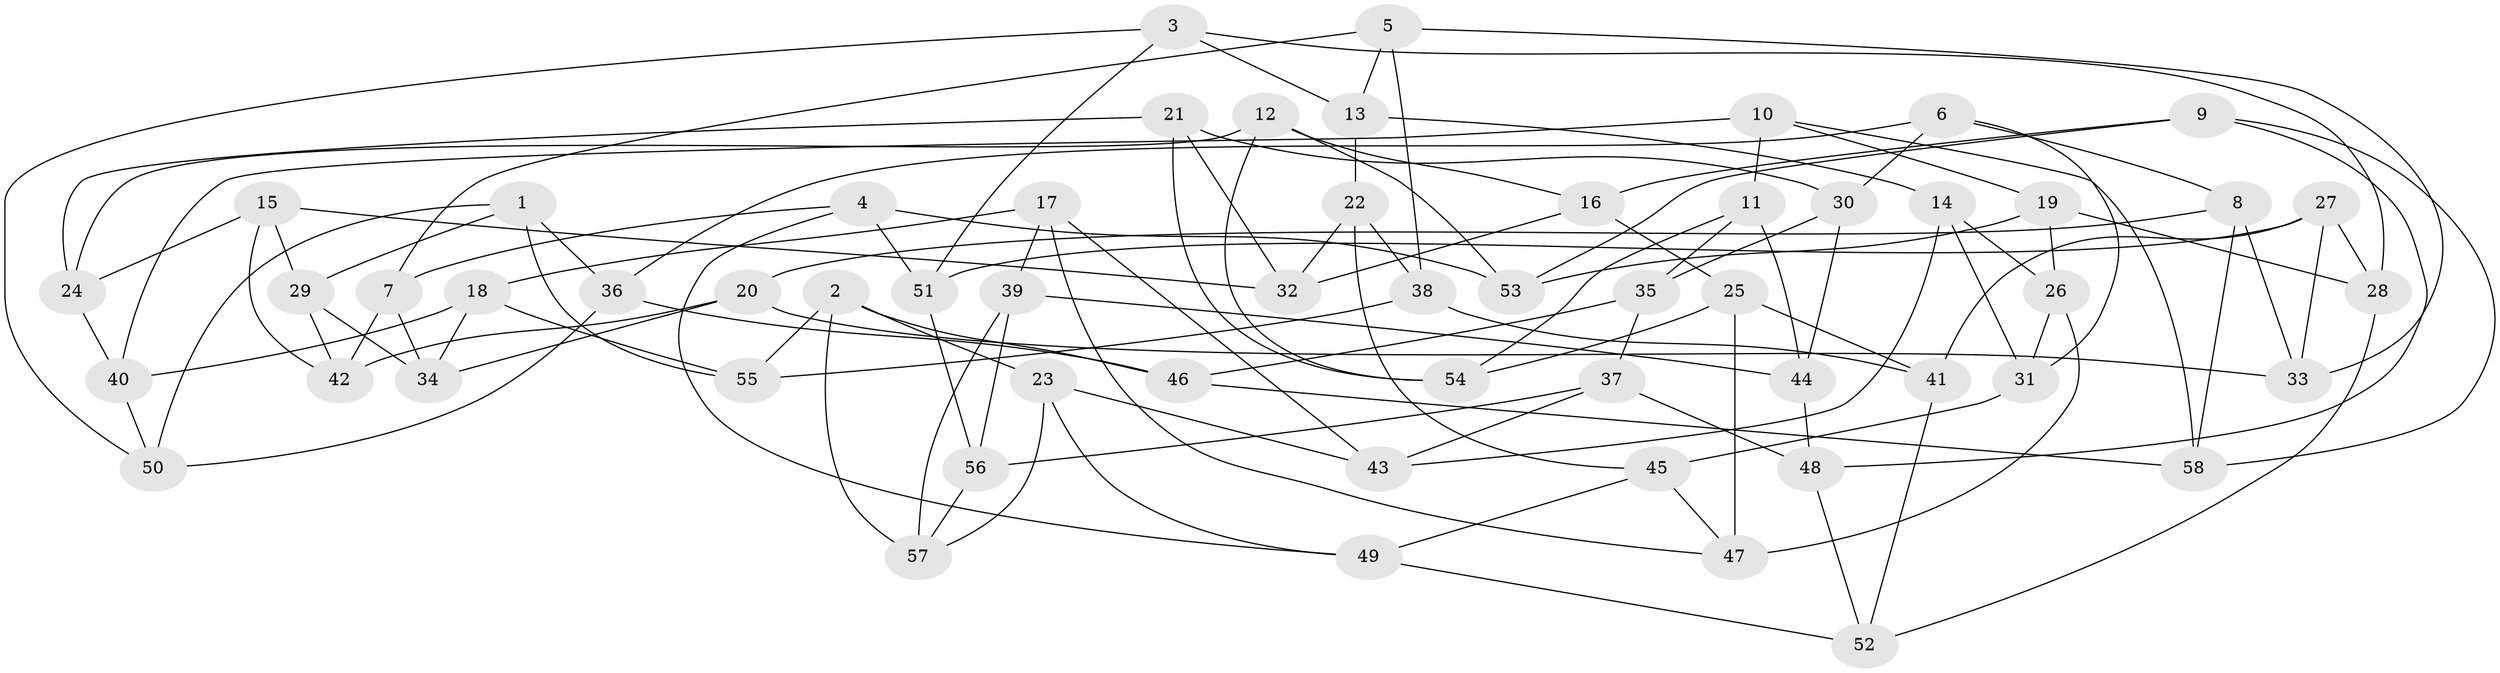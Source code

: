 // coarse degree distribution, {8: 0.11764705882352941, 5: 0.029411764705882353, 4: 0.5, 6: 0.2647058823529412, 7: 0.058823529411764705, 3: 0.029411764705882353}
// Generated by graph-tools (version 1.1) at 2025/20/03/04/25 18:20:38]
// undirected, 58 vertices, 116 edges
graph export_dot {
graph [start="1"]
  node [color=gray90,style=filled];
  1;
  2;
  3;
  4;
  5;
  6;
  7;
  8;
  9;
  10;
  11;
  12;
  13;
  14;
  15;
  16;
  17;
  18;
  19;
  20;
  21;
  22;
  23;
  24;
  25;
  26;
  27;
  28;
  29;
  30;
  31;
  32;
  33;
  34;
  35;
  36;
  37;
  38;
  39;
  40;
  41;
  42;
  43;
  44;
  45;
  46;
  47;
  48;
  49;
  50;
  51;
  52;
  53;
  54;
  55;
  56;
  57;
  58;
  1 -- 50;
  1 -- 36;
  1 -- 55;
  1 -- 29;
  2 -- 55;
  2 -- 46;
  2 -- 23;
  2 -- 57;
  3 -- 28;
  3 -- 13;
  3 -- 51;
  3 -- 50;
  4 -- 7;
  4 -- 51;
  4 -- 49;
  4 -- 53;
  5 -- 13;
  5 -- 33;
  5 -- 38;
  5 -- 7;
  6 -- 8;
  6 -- 31;
  6 -- 36;
  6 -- 30;
  7 -- 34;
  7 -- 42;
  8 -- 20;
  8 -- 33;
  8 -- 58;
  9 -- 16;
  9 -- 53;
  9 -- 48;
  9 -- 58;
  10 -- 40;
  10 -- 58;
  10 -- 19;
  10 -- 11;
  11 -- 44;
  11 -- 54;
  11 -- 35;
  12 -- 53;
  12 -- 24;
  12 -- 54;
  12 -- 16;
  13 -- 14;
  13 -- 22;
  14 -- 26;
  14 -- 43;
  14 -- 31;
  15 -- 42;
  15 -- 32;
  15 -- 29;
  15 -- 24;
  16 -- 32;
  16 -- 25;
  17 -- 47;
  17 -- 43;
  17 -- 39;
  17 -- 18;
  18 -- 40;
  18 -- 34;
  18 -- 55;
  19 -- 26;
  19 -- 28;
  19 -- 53;
  20 -- 34;
  20 -- 33;
  20 -- 42;
  21 -- 32;
  21 -- 24;
  21 -- 30;
  21 -- 54;
  22 -- 45;
  22 -- 32;
  22 -- 38;
  23 -- 43;
  23 -- 49;
  23 -- 57;
  24 -- 40;
  25 -- 47;
  25 -- 54;
  25 -- 41;
  26 -- 31;
  26 -- 47;
  27 -- 51;
  27 -- 33;
  27 -- 41;
  27 -- 28;
  28 -- 52;
  29 -- 34;
  29 -- 42;
  30 -- 35;
  30 -- 44;
  31 -- 45;
  35 -- 46;
  35 -- 37;
  36 -- 46;
  36 -- 50;
  37 -- 43;
  37 -- 56;
  37 -- 48;
  38 -- 41;
  38 -- 55;
  39 -- 57;
  39 -- 44;
  39 -- 56;
  40 -- 50;
  41 -- 52;
  44 -- 48;
  45 -- 47;
  45 -- 49;
  46 -- 58;
  48 -- 52;
  49 -- 52;
  51 -- 56;
  56 -- 57;
}
